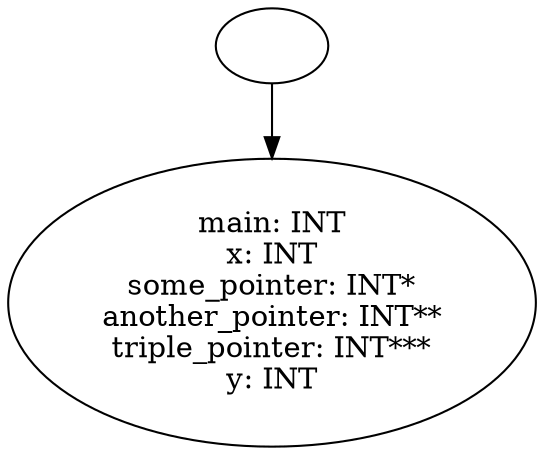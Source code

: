 digraph AST {
  "131430722022480" [label=""];
  "131430722022480" -> "131430722012832";
  "131430722012832" [label="main: INT
x: INT
some_pointer: INT*
another_pointer: INT**
triple_pointer: INT***
y: INT"];
}
